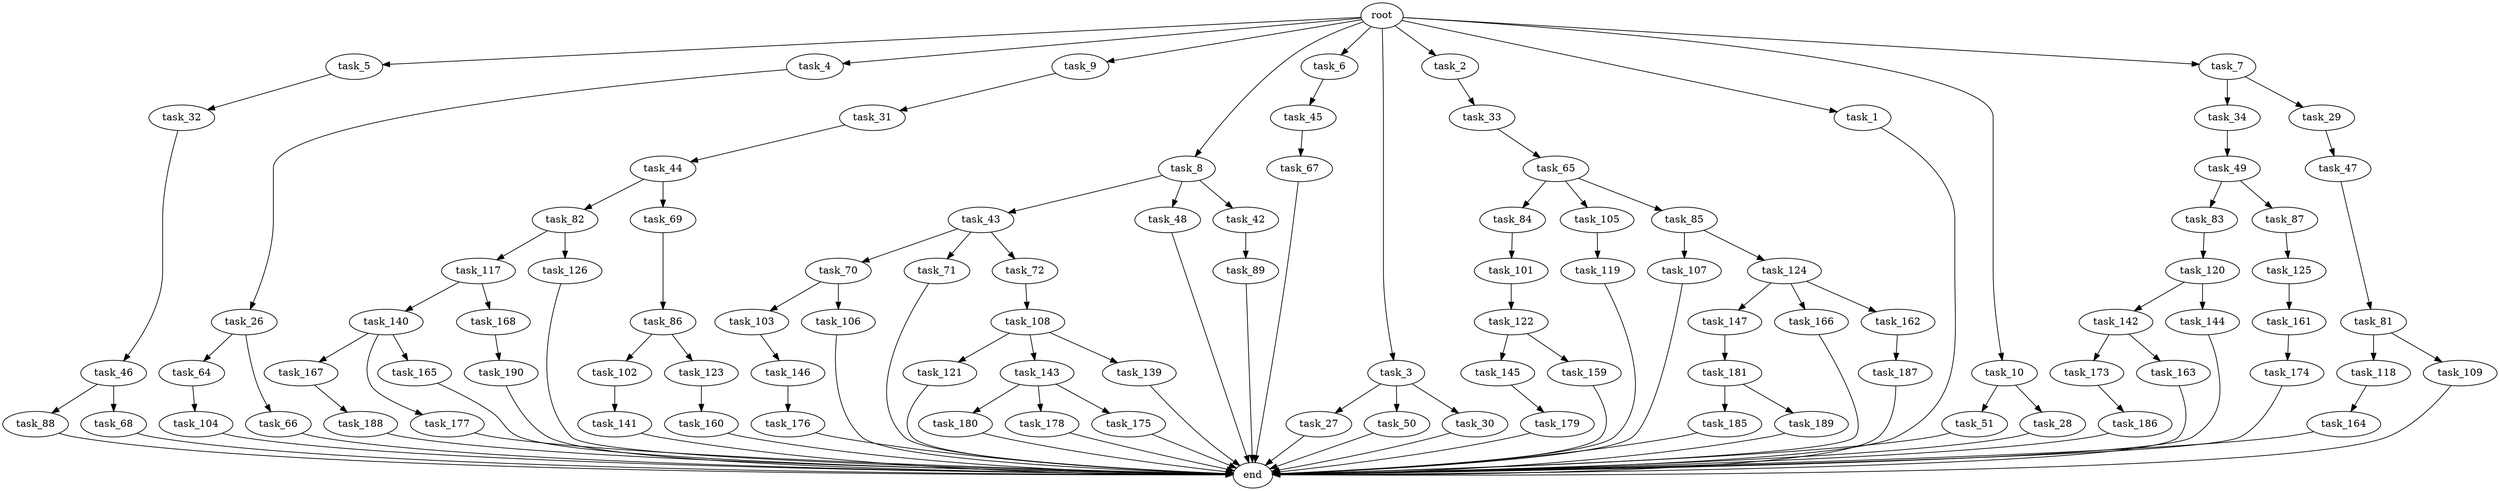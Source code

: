 digraph G {
  task_180 [size="6957847019.520000"];
  task_27 [size="5497558138.880000"];
  task_122 [size="2147483648.000000"];
  task_50 [size="5497558138.880000"];
  task_119 [size="1374389534.720000"];
  task_181 [size="5497558138.880000"];
  task_185 [size="6957847019.520000"];
  task_187 [size="1374389534.720000"];
  task_5 [size="10.240000"];
  task_4 [size="10.240000"];
  task_121 [size="1374389534.720000"];
  task_84 [size="1374389534.720000"];
  task_81 [size="343597383.680000"];
  task_147 [size="4209067950.080000"];
  task_31 [size="343597383.680000"];
  task_143 [size="1374389534.720000"];
  task_26 [size="343597383.680000"];
  task_64 [size="343597383.680000"];
  task_103 [size="1374389534.720000"];
  task_118 [size="4209067950.080000"];
  task_141 [size="2147483648.000000"];
  task_190 [size="4209067950.080000"];
  task_51 [size="4209067950.080000"];
  task_28 [size="4209067950.080000"];
  task_88 [size="2147483648.000000"];
  task_82 [size="1374389534.720000"];
  task_9 [size="10.240000"];
  task_44 [size="343597383.680000"];
  task_174 [size="8589934592.000000"];
  task_33 [size="4209067950.080000"];
  task_142 [size="2147483648.000000"];
  task_102 [size="773094113.280000"];
  root [size="0.000000"];
  task_8 [size="10.240000"];
  task_117 [size="4209067950.080000"];
  task_86 [size="2147483648.000000"];
  task_160 [size="2147483648.000000"];
  task_167 [size="6957847019.520000"];
  task_179 [size="4209067950.080000"];
  task_166 [size="4209067950.080000"];
  task_83 [size="1374389534.720000"];
  task_105 [size="1374389534.720000"];
  task_188 [size="5497558138.880000"];
  task_140 [size="3092376453.120000"];
  task_85 [size="1374389534.720000"];
  task_168 [size="3092376453.120000"];
  task_186 [size="2147483648.000000"];
  task_104 [size="3092376453.120000"];
  task_177 [size="6957847019.520000"];
  task_106 [size="1374389534.720000"];
  task_43 [size="2147483648.000000"];
  task_6 [size="10.240000"];
  task_173 [size="3092376453.120000"];
  task_3 [size="10.240000"];
  task_34 [size="3092376453.120000"];
  task_139 [size="1374389534.720000"];
  end [size="0.000000"];
  task_144 [size="2147483648.000000"];
  task_70 [size="3092376453.120000"];
  task_69 [size="1374389534.720000"];
  task_176 [size="8589934592.000000"];
  task_71 [size="3092376453.120000"];
  task_163 [size="3092376453.120000"];
  task_161 [size="8589934592.000000"];
  task_107 [size="343597383.680000"];
  task_165 [size="6957847019.520000"];
  task_30 [size="5497558138.880000"];
  task_48 [size="2147483648.000000"];
  task_45 [size="5497558138.880000"];
  task_46 [size="1374389534.720000"];
  task_124 [size="343597383.680000"];
  task_32 [size="6957847019.520000"];
  task_145 [size="4209067950.080000"];
  task_125 [size="4209067950.080000"];
  task_162 [size="4209067950.080000"];
  task_2 [size="10.240000"];
  task_1 [size="10.240000"];
  task_68 [size="2147483648.000000"];
  task_146 [size="773094113.280000"];
  task_29 [size="3092376453.120000"];
  task_123 [size="773094113.280000"];
  task_87 [size="1374389534.720000"];
  task_109 [size="4209067950.080000"];
  task_72 [size="3092376453.120000"];
  task_42 [size="2147483648.000000"];
  task_178 [size="6957847019.520000"];
  task_126 [size="4209067950.080000"];
  task_164 [size="6957847019.520000"];
  task_49 [size="2147483648.000000"];
  task_10 [size="10.240000"];
  task_65 [size="8589934592.000000"];
  task_67 [size="4209067950.080000"];
  task_7 [size="10.240000"];
  task_189 [size="6957847019.520000"];
  task_120 [size="773094113.280000"];
  task_47 [size="2147483648.000000"];
  task_89 [size="6957847019.520000"];
  task_108 [size="2147483648.000000"];
  task_66 [size="343597383.680000"];
  task_101 [size="6957847019.520000"];
  task_159 [size="4209067950.080000"];
  task_175 [size="6957847019.520000"];

  task_180 -> end [size="1.000000"];
  task_27 -> end [size="1.000000"];
  task_122 -> task_159 [size="411041792.000000"];
  task_122 -> task_145 [size="411041792.000000"];
  task_50 -> end [size="1.000000"];
  task_119 -> end [size="1.000000"];
  task_181 -> task_189 [size="679477248.000000"];
  task_181 -> task_185 [size="679477248.000000"];
  task_185 -> end [size="1.000000"];
  task_187 -> end [size="1.000000"];
  task_5 -> task_32 [size="679477248.000000"];
  task_4 -> task_26 [size="33554432.000000"];
  task_121 -> end [size="1.000000"];
  task_84 -> task_101 [size="679477248.000000"];
  task_81 -> task_118 [size="411041792.000000"];
  task_81 -> task_109 [size="411041792.000000"];
  task_147 -> task_181 [size="536870912.000000"];
  task_31 -> task_44 [size="33554432.000000"];
  task_143 -> task_178 [size="679477248.000000"];
  task_143 -> task_180 [size="679477248.000000"];
  task_143 -> task_175 [size="679477248.000000"];
  task_26 -> task_66 [size="33554432.000000"];
  task_26 -> task_64 [size="33554432.000000"];
  task_64 -> task_104 [size="301989888.000000"];
  task_103 -> task_146 [size="75497472.000000"];
  task_118 -> task_164 [size="679477248.000000"];
  task_141 -> end [size="1.000000"];
  task_190 -> end [size="1.000000"];
  task_51 -> end [size="1.000000"];
  task_28 -> end [size="1.000000"];
  task_88 -> end [size="1.000000"];
  task_82 -> task_117 [size="411041792.000000"];
  task_82 -> task_126 [size="411041792.000000"];
  task_9 -> task_31 [size="33554432.000000"];
  task_44 -> task_69 [size="134217728.000000"];
  task_44 -> task_82 [size="134217728.000000"];
  task_174 -> end [size="1.000000"];
  task_33 -> task_65 [size="838860800.000000"];
  task_142 -> task_163 [size="301989888.000000"];
  task_142 -> task_173 [size="301989888.000000"];
  task_102 -> task_141 [size="209715200.000000"];
  root -> task_8 [size="1.000000"];
  root -> task_10 [size="1.000000"];
  root -> task_2 [size="1.000000"];
  root -> task_5 [size="1.000000"];
  root -> task_4 [size="1.000000"];
  root -> task_9 [size="1.000000"];
  root -> task_1 [size="1.000000"];
  root -> task_7 [size="1.000000"];
  root -> task_6 [size="1.000000"];
  root -> task_3 [size="1.000000"];
  task_8 -> task_42 [size="209715200.000000"];
  task_8 -> task_48 [size="209715200.000000"];
  task_8 -> task_43 [size="209715200.000000"];
  task_117 -> task_140 [size="301989888.000000"];
  task_117 -> task_168 [size="301989888.000000"];
  task_86 -> task_102 [size="75497472.000000"];
  task_86 -> task_123 [size="75497472.000000"];
  task_160 -> end [size="1.000000"];
  task_167 -> task_188 [size="536870912.000000"];
  task_179 -> end [size="1.000000"];
  task_166 -> end [size="1.000000"];
  task_83 -> task_120 [size="75497472.000000"];
  task_105 -> task_119 [size="134217728.000000"];
  task_188 -> end [size="1.000000"];
  task_140 -> task_167 [size="679477248.000000"];
  task_140 -> task_177 [size="679477248.000000"];
  task_140 -> task_165 [size="679477248.000000"];
  task_85 -> task_124 [size="33554432.000000"];
  task_85 -> task_107 [size="33554432.000000"];
  task_168 -> task_190 [size="411041792.000000"];
  task_186 -> end [size="1.000000"];
  task_104 -> end [size="1.000000"];
  task_177 -> end [size="1.000000"];
  task_106 -> end [size="1.000000"];
  task_43 -> task_70 [size="301989888.000000"];
  task_43 -> task_72 [size="301989888.000000"];
  task_43 -> task_71 [size="301989888.000000"];
  task_6 -> task_45 [size="536870912.000000"];
  task_173 -> task_186 [size="209715200.000000"];
  task_3 -> task_30 [size="536870912.000000"];
  task_3 -> task_27 [size="536870912.000000"];
  task_3 -> task_50 [size="536870912.000000"];
  task_34 -> task_49 [size="209715200.000000"];
  task_139 -> end [size="1.000000"];
  task_144 -> end [size="1.000000"];
  task_70 -> task_106 [size="134217728.000000"];
  task_70 -> task_103 [size="134217728.000000"];
  task_69 -> task_86 [size="209715200.000000"];
  task_176 -> end [size="1.000000"];
  task_71 -> end [size="1.000000"];
  task_163 -> end [size="1.000000"];
  task_161 -> task_174 [size="838860800.000000"];
  task_107 -> end [size="1.000000"];
  task_165 -> end [size="1.000000"];
  task_30 -> end [size="1.000000"];
  task_48 -> end [size="1.000000"];
  task_45 -> task_67 [size="411041792.000000"];
  task_46 -> task_88 [size="209715200.000000"];
  task_46 -> task_68 [size="209715200.000000"];
  task_124 -> task_162 [size="411041792.000000"];
  task_124 -> task_147 [size="411041792.000000"];
  task_124 -> task_166 [size="411041792.000000"];
  task_32 -> task_46 [size="134217728.000000"];
  task_145 -> task_179 [size="411041792.000000"];
  task_125 -> task_161 [size="838860800.000000"];
  task_162 -> task_187 [size="134217728.000000"];
  task_2 -> task_33 [size="411041792.000000"];
  task_1 -> end [size="1.000000"];
  task_68 -> end [size="1.000000"];
  task_146 -> task_176 [size="838860800.000000"];
  task_29 -> task_47 [size="209715200.000000"];
  task_123 -> task_160 [size="209715200.000000"];
  task_87 -> task_125 [size="411041792.000000"];
  task_109 -> end [size="1.000000"];
  task_72 -> task_108 [size="209715200.000000"];
  task_42 -> task_89 [size="679477248.000000"];
  task_178 -> end [size="1.000000"];
  task_126 -> end [size="1.000000"];
  task_164 -> end [size="1.000000"];
  task_49 -> task_83 [size="134217728.000000"];
  task_49 -> task_87 [size="134217728.000000"];
  task_10 -> task_51 [size="411041792.000000"];
  task_10 -> task_28 [size="411041792.000000"];
  task_65 -> task_84 [size="134217728.000000"];
  task_65 -> task_85 [size="134217728.000000"];
  task_65 -> task_105 [size="134217728.000000"];
  task_67 -> end [size="1.000000"];
  task_7 -> task_34 [size="301989888.000000"];
  task_7 -> task_29 [size="301989888.000000"];
  task_189 -> end [size="1.000000"];
  task_120 -> task_142 [size="209715200.000000"];
  task_120 -> task_144 [size="209715200.000000"];
  task_47 -> task_81 [size="33554432.000000"];
  task_89 -> end [size="1.000000"];
  task_108 -> task_121 [size="134217728.000000"];
  task_108 -> task_139 [size="134217728.000000"];
  task_108 -> task_143 [size="134217728.000000"];
  task_66 -> end [size="1.000000"];
  task_101 -> task_122 [size="209715200.000000"];
  task_159 -> end [size="1.000000"];
  task_175 -> end [size="1.000000"];
}
